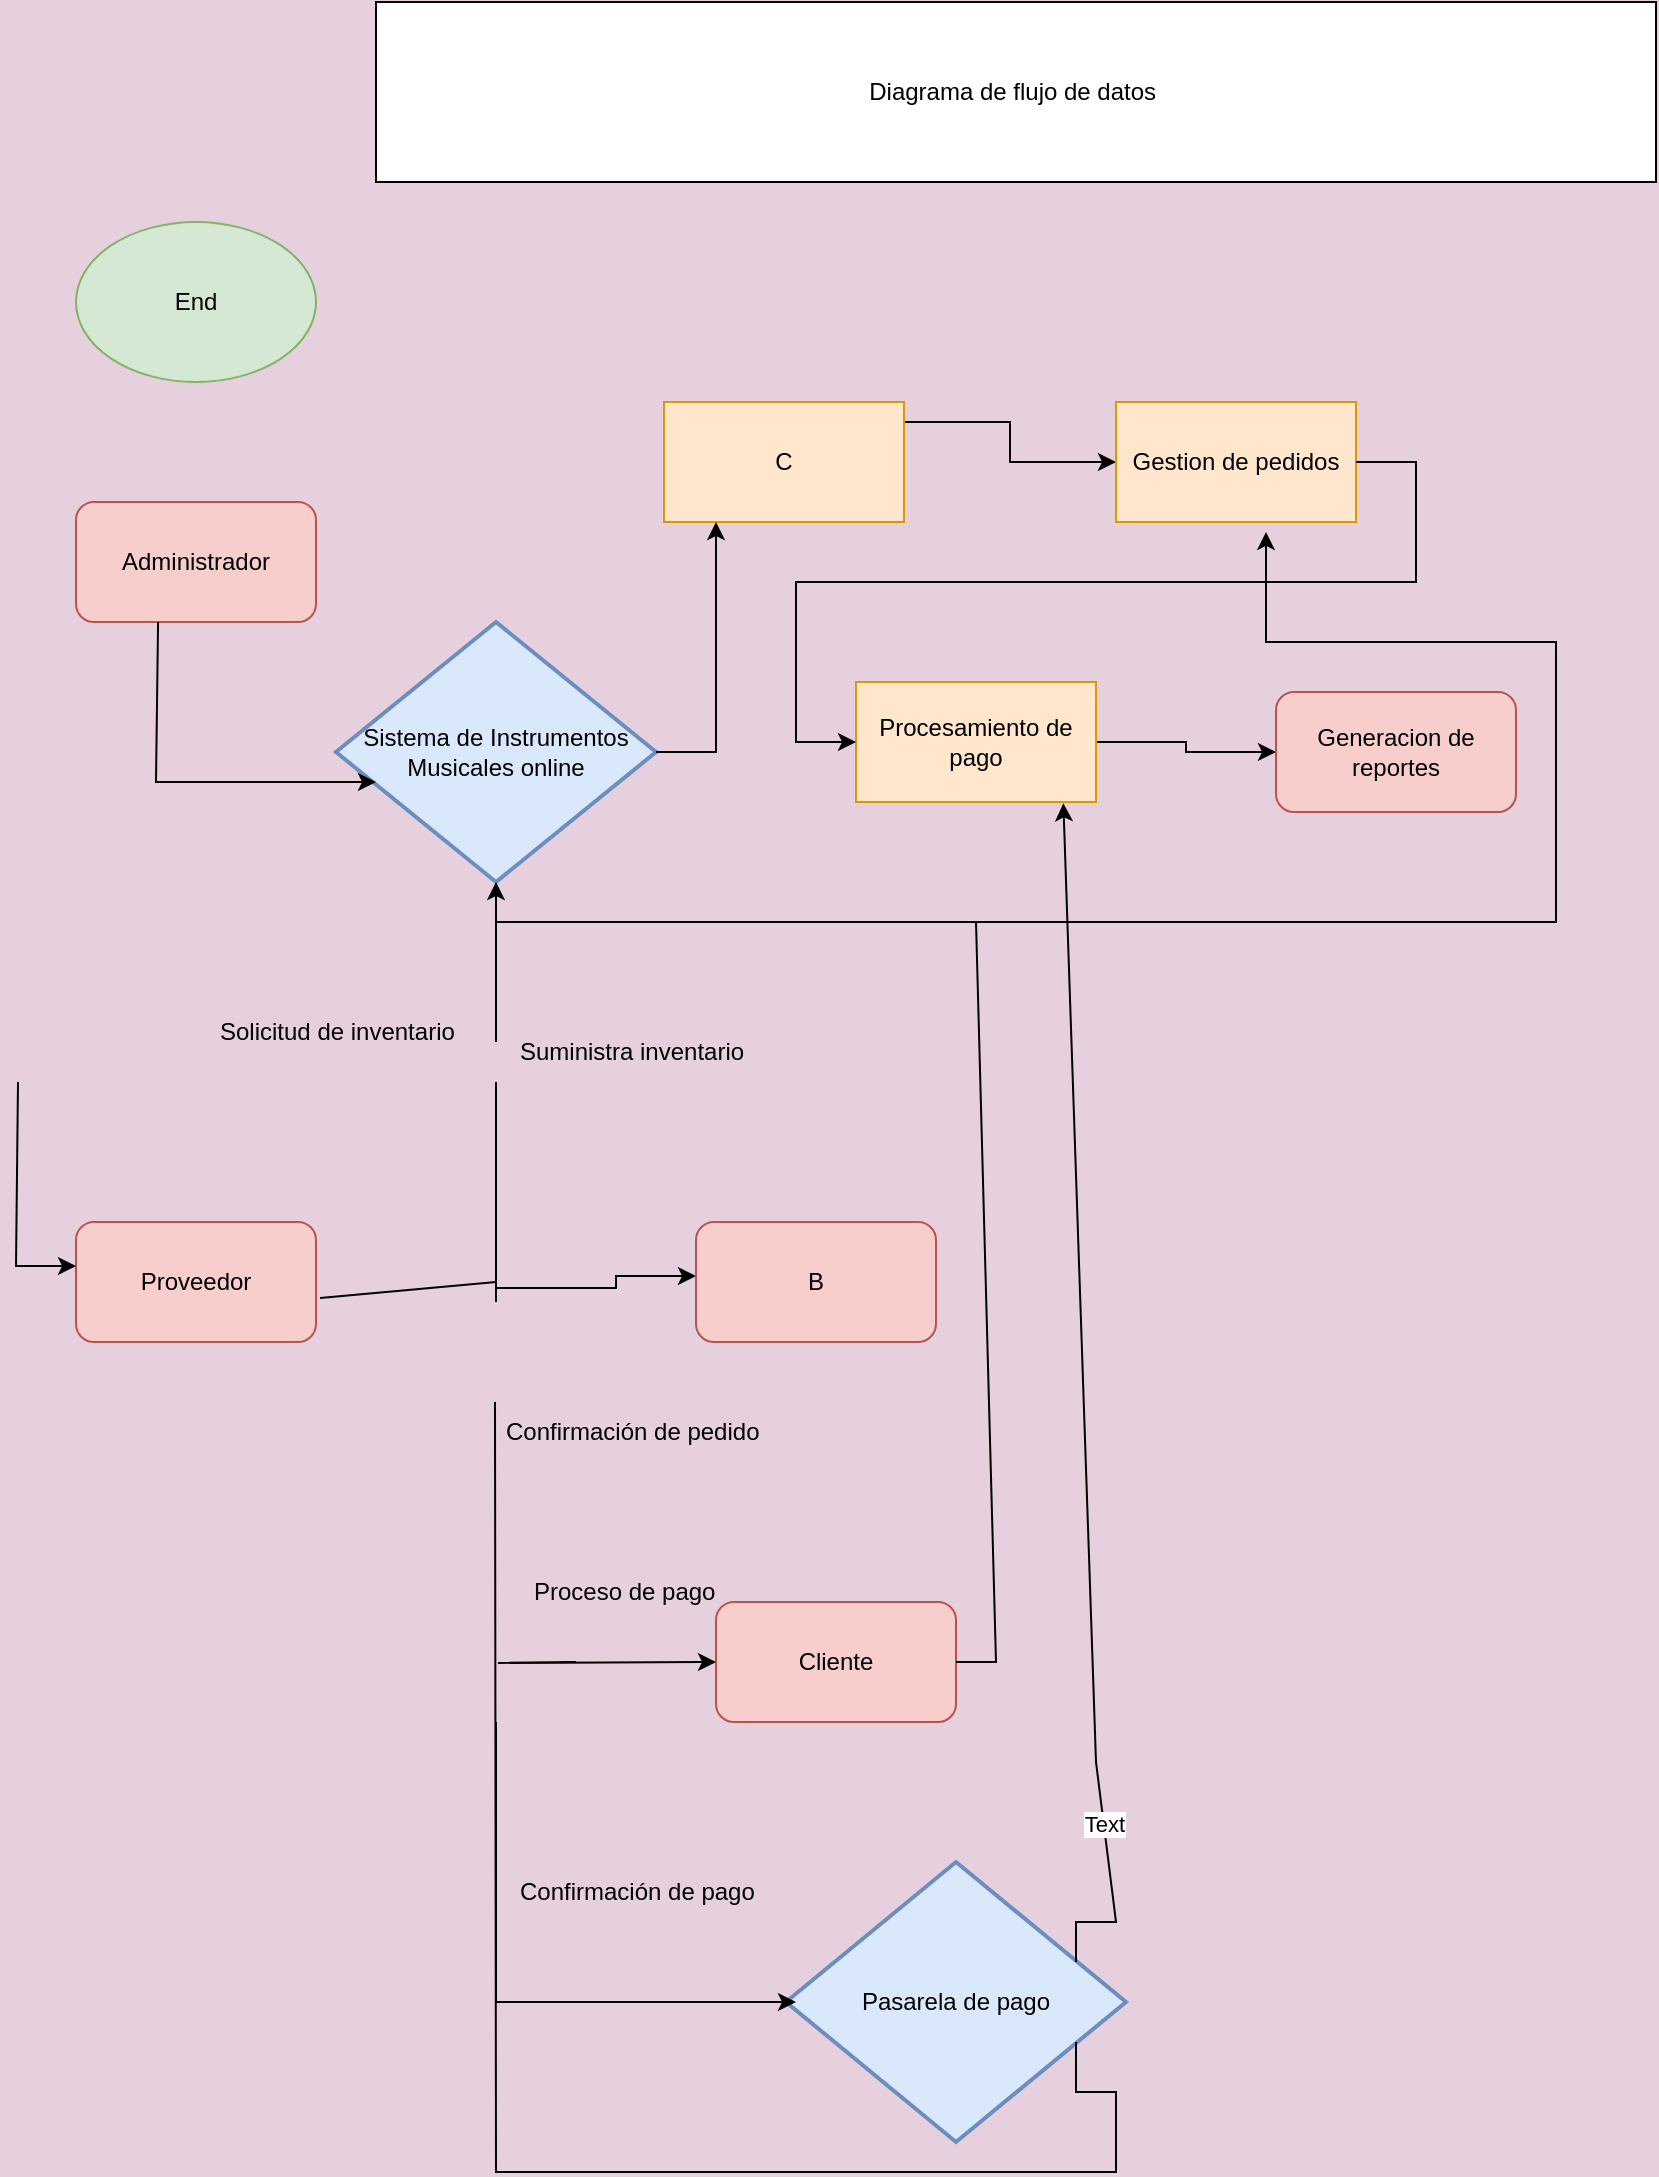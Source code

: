 <mxfile version="26.1.1">
  <diagram name="DFD y Secuencia" id="yhL26agIUZNDAliOvnx5">
    <mxGraphModel dx="1744" dy="954" grid="1" gridSize="10" guides="1" tooltips="1" connect="1" arrows="1" fold="1" page="1" pageScale="1" pageWidth="827" pageHeight="1169" background="#E6D0DE" math="0" shadow="0">
      <root>
        <object label="" id="0">
          <mxCell />
        </object>
        <mxCell id="1" parent="0" />
        <mxCell id="hx3eGstLHMkpw4XkZy-y-1" value="End" style="ellipse;whiteSpace=wrap;html=1;fillColor=#d5e8d4;strokeColor=#82b366;" parent="1" vertex="1">
          <mxGeometry x="120" y="140" width="120" height="80" as="geometry" />
        </mxCell>
        <mxCell id="hx3eGstLHMkpw4XkZy-y-11" value="Sistema de Instrumentos Musicales online" style="strokeWidth=2;html=1;shape=mxgraph.flowchart.decision;whiteSpace=wrap;fillColor=#dae8fc;strokeColor=#6c8ebf;" parent="1" vertex="1">
          <mxGeometry x="250" y="340" width="160" height="130" as="geometry" />
        </mxCell>
        <mxCell id="hx3eGstLHMkpw4XkZy-y-12" value="Pasarela de pago" style="strokeWidth=2;html=1;shape=mxgraph.flowchart.decision;whiteSpace=wrap;fillColor=#dae8fc;strokeColor=#6c8ebf;" parent="1" vertex="1">
          <mxGeometry x="475" y="960" width="170" height="140" as="geometry" />
        </mxCell>
        <mxCell id="kS9vBC88zHyn8X4vNAOb-3" value="" style="edgeStyle=orthogonalEdgeStyle;rounded=0;orthogonalLoop=1;jettySize=auto;html=1;" edge="1" parent="1" source="hx3eGstLHMkpw4XkZy-y-13" target="hx3eGstLHMkpw4XkZy-y-14">
          <mxGeometry relative="1" as="geometry">
            <Array as="points">
              <mxPoint x="587" y="240" />
              <mxPoint x="587" y="260" />
            </Array>
          </mxGeometry>
        </mxCell>
        <mxCell id="hx3eGstLHMkpw4XkZy-y-13" value="C" style="rounded=0;whiteSpace=wrap;html=1;fillColor=#ffe6cc;strokeColor=#d79b00;" parent="1" vertex="1">
          <mxGeometry x="414" y="230" width="120" height="60" as="geometry" />
        </mxCell>
        <mxCell id="hx3eGstLHMkpw4XkZy-y-14" value="Gestion de pedidos" style="rounded=0;whiteSpace=wrap;html=1;fillColor=#ffe6cc;strokeColor=#d79b00;" parent="1" vertex="1">
          <mxGeometry x="640" y="230" width="120" height="60" as="geometry" />
        </mxCell>
        <mxCell id="kS9vBC88zHyn8X4vNAOb-32" value="" style="edgeStyle=orthogonalEdgeStyle;rounded=0;orthogonalLoop=1;jettySize=auto;html=1;" edge="1" parent="1" source="hx3eGstLHMkpw4XkZy-y-15" target="hx3eGstLHMkpw4XkZy-y-20">
          <mxGeometry relative="1" as="geometry" />
        </mxCell>
        <mxCell id="hx3eGstLHMkpw4XkZy-y-15" value="Procesamiento de pago" style="rounded=0;whiteSpace=wrap;html=1;fillColor=#ffe6cc;strokeColor=#d79b00;" parent="1" vertex="1">
          <mxGeometry x="510" y="370" width="120" height="60" as="geometry" />
        </mxCell>
        <mxCell id="hx3eGstLHMkpw4XkZy-y-16" value="Administrador" style="rounded=1;whiteSpace=wrap;html=1;fillColor=#f8cecc;strokeColor=#b85450;" parent="1" vertex="1">
          <mxGeometry x="120" y="280" width="120" height="60" as="geometry" />
        </mxCell>
        <mxCell id="hx3eGstLHMkpw4XkZy-y-17" value="Proveedor" style="rounded=1;whiteSpace=wrap;html=1;fillColor=#f8cecc;strokeColor=#b85450;" parent="1" vertex="1">
          <mxGeometry x="120" y="640" width="120" height="60" as="geometry" />
        </mxCell>
        <mxCell id="hx3eGstLHMkpw4XkZy-y-18" value="Cliente" style="rounded=1;whiteSpace=wrap;html=1;fillColor=#f8cecc;strokeColor=#b85450;" parent="1" vertex="1">
          <mxGeometry x="440" y="830" width="120" height="60" as="geometry" />
        </mxCell>
        <mxCell id="kS9vBC88zHyn8X4vNAOb-16" value="" style="edgeStyle=orthogonalEdgeStyle;rounded=0;orthogonalLoop=1;jettySize=auto;html=1;entryX=0;entryY=0.25;entryDx=0;entryDy=0;" edge="1" parent="1">
          <mxGeometry relative="1" as="geometry">
            <mxPoint x="330" y="672" as="sourcePoint" />
            <mxPoint x="430" y="667" as="targetPoint" />
            <Array as="points">
              <mxPoint x="330" y="673" />
              <mxPoint x="390" y="673" />
              <mxPoint x="390" y="667" />
            </Array>
          </mxGeometry>
        </mxCell>
        <mxCell id="hx3eGstLHMkpw4XkZy-y-19" value="B" style="rounded=1;whiteSpace=wrap;html=1;fillColor=#f8cecc;strokeColor=#b85450;" parent="1" vertex="1">
          <mxGeometry x="430" y="640" width="120" height="60" as="geometry" />
        </mxCell>
        <mxCell id="hx3eGstLHMkpw4XkZy-y-20" value="Generacion de reportes" style="rounded=1;whiteSpace=wrap;html=1;fillColor=#f8cecc;strokeColor=#b85450;" parent="1" vertex="1">
          <mxGeometry x="720" y="375" width="120" height="60" as="geometry" />
        </mxCell>
        <mxCell id="hx3eGstLHMkpw4XkZy-y-21" value="" style="endArrow=classic;html=1;rounded=0;exitX=0.342;exitY=1;exitDx=0;exitDy=0;exitPerimeter=0;" parent="1" source="hx3eGstLHMkpw4XkZy-y-16" edge="1">
          <mxGeometry relative="1" as="geometry">
            <mxPoint x="110" y="420" as="sourcePoint" />
            <mxPoint x="270" y="420" as="targetPoint" />
            <Array as="points">
              <mxPoint x="160" y="420" />
            </Array>
          </mxGeometry>
        </mxCell>
        <mxCell id="hx3eGstLHMkpw4XkZy-y-25" value="" style="endArrow=classic;html=1;rounded=0;exitX=1;exitY=0.5;exitDx=0;exitDy=0;exitPerimeter=0;" parent="1" source="hx3eGstLHMkpw4XkZy-y-11" edge="1">
          <mxGeometry relative="1" as="geometry">
            <mxPoint x="171" y="350" as="sourcePoint" />
            <mxPoint x="440" y="290" as="targetPoint" />
            <Array as="points">
              <mxPoint x="440" y="405" />
            </Array>
          </mxGeometry>
        </mxCell>
        <mxCell id="kS9vBC88zHyn8X4vNAOb-2" value="" style="endArrow=classic;html=1;rounded=0;exitX=1;exitY=0.5;exitDx=0;exitDy=0;entryX=0;entryY=0.5;entryDx=0;entryDy=0;" edge="1" parent="1" source="hx3eGstLHMkpw4XkZy-y-14" target="hx3eGstLHMkpw4XkZy-y-15">
          <mxGeometry relative="1" as="geometry">
            <mxPoint x="171" y="350" as="sourcePoint" />
            <mxPoint x="530" y="360" as="targetPoint" />
            <Array as="points">
              <mxPoint x="760" y="260" />
              <mxPoint x="790" y="260" />
              <mxPoint x="790" y="320" />
              <mxPoint x="480" y="320" />
              <mxPoint x="480" y="400" />
            </Array>
          </mxGeometry>
        </mxCell>
        <mxCell id="kS9vBC88zHyn8X4vNAOb-5" value="" style="edgeStyle=orthogonalEdgeStyle;rounded=0;orthogonalLoop=1;jettySize=auto;html=1;entryX=0.625;entryY=1.083;entryDx=0;entryDy=0;entryPerimeter=0;" edge="1" parent="1" target="hx3eGstLHMkpw4XkZy-y-14">
          <mxGeometry relative="1" as="geometry">
            <mxPoint x="330" y="490" as="sourcePoint" />
            <mxPoint x="690" y="480" as="targetPoint" />
            <Array as="points">
              <mxPoint x="860" y="490" />
              <mxPoint x="860" y="350" />
              <mxPoint x="715" y="350" />
            </Array>
          </mxGeometry>
        </mxCell>
        <mxCell id="kS9vBC88zHyn8X4vNAOb-6" value="" style="endArrow=classic;html=1;rounded=0;entryX=0.5;entryY=1;entryDx=0;entryDy=0;entryPerimeter=0;" edge="1" parent="1" target="hx3eGstLHMkpw4XkZy-y-11">
          <mxGeometry relative="1" as="geometry">
            <mxPoint x="330" y="550" as="sourcePoint" />
            <mxPoint x="330" y="550" as="targetPoint" />
            <Array as="points" />
          </mxGeometry>
        </mxCell>
        <mxCell id="kS9vBC88zHyn8X4vNAOb-7" value="" style="endArrow=classic;html=1;rounded=0;" edge="1" parent="1">
          <mxGeometry relative="1" as="geometry">
            <mxPoint x="370" y="860" as="sourcePoint" />
            <mxPoint x="440" y="860" as="targetPoint" />
            <Array as="points">
              <mxPoint x="331" y="860.5" />
            </Array>
          </mxGeometry>
        </mxCell>
        <mxCell id="kS9vBC88zHyn8X4vNAOb-10" value="&lt;h1 style=&quot;margin-top: 0px;&quot;&gt;&lt;span style=&quot;font-weight: normal;&quot;&gt;&lt;font style=&quot;font-size: 12px;&quot;&gt;Solicitud de inventario&lt;/font&gt;&lt;/span&gt;&lt;/h1&gt;" style="text;html=1;whiteSpace=wrap;overflow=hidden;rounded=0;" vertex="1" parent="1">
          <mxGeometry x="190" y="520" width="130" height="40" as="geometry" />
        </mxCell>
        <mxCell id="kS9vBC88zHyn8X4vNAOb-11" value="&lt;h1 style=&quot;margin-top: 0px;&quot;&gt;&lt;span style=&quot;font-weight: normal;&quot;&gt;&lt;font style=&quot;font-size: 12px;&quot;&gt;Suministra inventario&lt;/font&gt;&lt;/span&gt;&lt;/h1&gt;" style="text;html=1;whiteSpace=wrap;overflow=hidden;rounded=0;" vertex="1" parent="1">
          <mxGeometry x="340" y="530" width="120" height="30" as="geometry" />
        </mxCell>
        <mxCell id="kS9vBC88zHyn8X4vNAOb-12" value="" style="endArrow=classic;html=1;rounded=0;exitX=0.342;exitY=1;exitDx=0;exitDy=0;exitPerimeter=0;entryX=0;entryY=0.367;entryDx=0;entryDy=0;entryPerimeter=0;" edge="1" parent="1" target="hx3eGstLHMkpw4XkZy-y-17">
          <mxGeometry relative="1" as="geometry">
            <mxPoint x="91" y="570" as="sourcePoint" />
            <mxPoint x="90" y="670" as="targetPoint" />
            <Array as="points">
              <mxPoint x="90" y="662" />
            </Array>
          </mxGeometry>
        </mxCell>
        <mxCell id="kS9vBC88zHyn8X4vNAOb-17" value="" style="endArrow=none;html=1;rounded=0;" edge="1" parent="1">
          <mxGeometry width="50" height="50" relative="1" as="geometry">
            <mxPoint x="330" y="680" as="sourcePoint" />
            <mxPoint x="330" y="570" as="targetPoint" />
          </mxGeometry>
        </mxCell>
        <mxCell id="kS9vBC88zHyn8X4vNAOb-18" value="" style="endArrow=none;html=1;rounded=0;entryX=1.017;entryY=0.633;entryDx=0;entryDy=0;entryPerimeter=0;" edge="1" parent="1" target="hx3eGstLHMkpw4XkZy-y-17">
          <mxGeometry width="50" height="50" relative="1" as="geometry">
            <mxPoint x="330" y="670" as="sourcePoint" />
            <mxPoint x="300" y="615" as="targetPoint" />
          </mxGeometry>
        </mxCell>
        <mxCell id="kS9vBC88zHyn8X4vNAOb-19" value="&lt;h1 style=&quot;margin-top: 0px;&quot;&gt;&lt;span style=&quot;font-size: 12px; font-weight: 400;&quot;&gt;Confirmación de pedido&lt;/span&gt;&lt;/h1&gt;" style="text;html=1;whiteSpace=wrap;overflow=hidden;rounded=0;" vertex="1" parent="1">
          <mxGeometry x="333" y="720" width="134" height="40" as="geometry" />
        </mxCell>
        <mxCell id="kS9vBC88zHyn8X4vNAOb-21" value="&lt;h1 style=&quot;margin-top: 0px;&quot;&gt;&lt;span style=&quot;font-size: 12px; font-weight: 400;&quot;&gt;Proceso de pago&lt;/span&gt;&lt;/h1&gt;" style="text;html=1;whiteSpace=wrap;overflow=hidden;rounded=0;" vertex="1" parent="1">
          <mxGeometry x="347" y="800" width="134" height="40" as="geometry" />
        </mxCell>
        <mxCell id="kS9vBC88zHyn8X4vNAOb-22" value="" style="endArrow=none;html=1;rounded=0;" edge="1" parent="1">
          <mxGeometry width="50" height="50" relative="1" as="geometry">
            <mxPoint x="620" y="1075" as="sourcePoint" />
            <mxPoint x="329.5" y="730" as="targetPoint" />
            <Array as="points">
              <mxPoint x="620" y="1050" />
              <mxPoint x="620" y="1075" />
              <mxPoint x="640" y="1075" />
              <mxPoint x="640" y="1115" />
              <mxPoint x="330" y="1115" />
            </Array>
          </mxGeometry>
        </mxCell>
        <mxCell id="kS9vBC88zHyn8X4vNAOb-24" value="" style="endArrow=none;html=1;rounded=0;exitX=1;exitY=0.5;exitDx=0;exitDy=0;" edge="1" parent="1" source="hx3eGstLHMkpw4XkZy-y-18">
          <mxGeometry width="50" height="50" relative="1" as="geometry">
            <mxPoint x="570" y="860" as="sourcePoint" />
            <mxPoint x="570" y="490" as="targetPoint" />
            <Array as="points">
              <mxPoint x="580" y="860" />
            </Array>
          </mxGeometry>
        </mxCell>
        <mxCell id="kS9vBC88zHyn8X4vNAOb-25" value="" style="endArrow=classic;html=1;rounded=0;" edge="1" parent="1">
          <mxGeometry relative="1" as="geometry">
            <mxPoint x="330" y="890" as="sourcePoint" />
            <mxPoint x="480" y="1030" as="targetPoint" />
            <Array as="points">
              <mxPoint x="330" y="1030" />
            </Array>
          </mxGeometry>
        </mxCell>
        <mxCell id="kS9vBC88zHyn8X4vNAOb-26" value="" style="endArrow=none;html=1;rounded=0;" edge="1" parent="1">
          <mxGeometry width="50" height="50" relative="1" as="geometry">
            <mxPoint x="620" y="1010" as="sourcePoint" />
            <mxPoint x="630" y="910" as="targetPoint" />
            <Array as="points">
              <mxPoint x="620" y="990" />
              <mxPoint x="640" y="990" />
            </Array>
          </mxGeometry>
        </mxCell>
        <mxCell id="kS9vBC88zHyn8X4vNAOb-27" value="Text" style="edgeLabel;html=1;align=center;verticalAlign=middle;resizable=0;points=[];" vertex="1" connectable="0" parent="kS9vBC88zHyn8X4vNAOb-26">
          <mxGeometry x="0.483" relative="1" as="geometry">
            <mxPoint as="offset" />
          </mxGeometry>
        </mxCell>
        <mxCell id="kS9vBC88zHyn8X4vNAOb-28" value="&lt;h1 style=&quot;margin-top: 0px;&quot;&gt;&lt;span style=&quot;font-size: 12px; font-weight: 400;&quot;&gt;Confirmación de pago&lt;/span&gt;&lt;/h1&gt;" style="text;html=1;whiteSpace=wrap;overflow=hidden;rounded=0;" vertex="1" parent="1">
          <mxGeometry x="340" y="950" width="134" height="40" as="geometry" />
        </mxCell>
        <mxCell id="kS9vBC88zHyn8X4vNAOb-30" value="" style="endArrow=classic;html=1;rounded=0;entryX=0.864;entryY=1.011;entryDx=0;entryDy=0;entryPerimeter=0;" edge="1" parent="1" target="hx3eGstLHMkpw4XkZy-y-15">
          <mxGeometry width="50" height="50" relative="1" as="geometry">
            <mxPoint x="630" y="910" as="sourcePoint" />
            <mxPoint x="650" y="820" as="targetPoint" />
          </mxGeometry>
        </mxCell>
        <mxCell id="kS9vBC88zHyn8X4vNAOb-33" value="&lt;font face=&quot;Helvetica&quot; style=&quot;font-size: 12px;&quot;&gt;Diagrama de flujo de datos&amp;nbsp;&lt;/font&gt;" style="rounded=0;whiteSpace=wrap;html=1;" vertex="1" parent="1">
          <mxGeometry x="270" y="30" width="640" height="90" as="geometry" />
        </mxCell>
      </root>
    </mxGraphModel>
  </diagram>
</mxfile>

